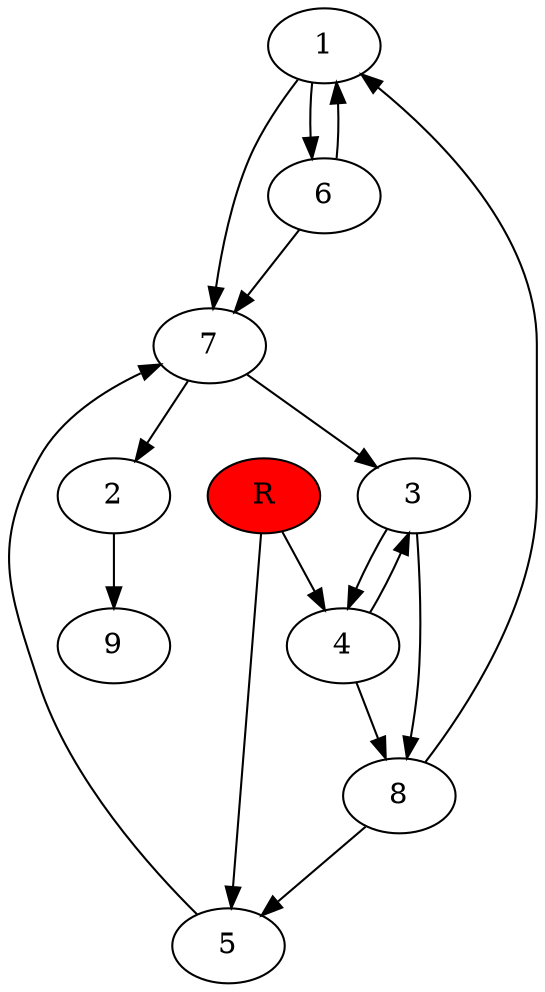 digraph prb6382 {
	1
	2
	3
	4
	5
	6
	7
	8
	R [fillcolor="#ff0000" style=filled]
	1 -> 6
	1 -> 7
	2 -> 9
	3 -> 4
	3 -> 8
	4 -> 3
	4 -> 8
	5 -> 7
	6 -> 1
	6 -> 7
	7 -> 2
	7 -> 3
	8 -> 1
	8 -> 5
	R -> 4
	R -> 5
}
